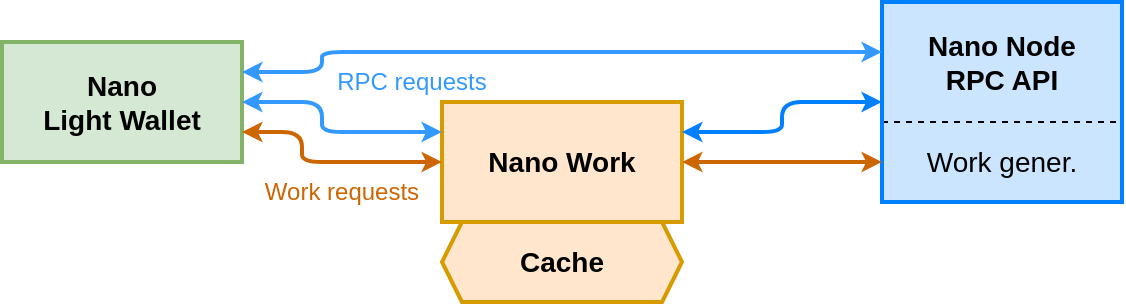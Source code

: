 <mxfile version="12.8.9" type="device"><diagram id="saH_-LZuVJFiZ7hKgsT0" name="Page-1"><mxGraphModel dx="652" dy="394" grid="1" gridSize="10" guides="1" tooltips="1" connect="1" arrows="1" fold="1" page="1" pageScale="1" pageWidth="850" pageHeight="1100" math="0" shadow="0"><root><mxCell id="0"/><mxCell id="1" parent="0"/><mxCell id="-jmQQmgz_aUjioNLDVrK-2" value="&lt;font style=&quot;font-size: 14px&quot;&gt;&lt;b&gt;Nano Node&lt;br&gt;RPC API&lt;br&gt;&lt;/b&gt;&lt;/font&gt;" style="rounded=0;whiteSpace=wrap;html=1;fillColor=#CCE5FF;strokeColor=none;" parent="1" vertex="1"><mxGeometry x="600" y="160" width="120" height="60" as="geometry"/></mxCell><mxCell id="-jmQQmgz_aUjioNLDVrK-3" value="&lt;font style=&quot;font-size: 14px&quot;&gt;Work gener.&lt;br&gt;&lt;/font&gt;" style="rounded=0;whiteSpace=wrap;html=1;fillColor=#CCE5FF;dashed=1;" parent="1" vertex="1"><mxGeometry x="600" y="220" width="120" height="40" as="geometry"/></mxCell><mxCell id="-jmQQmgz_aUjioNLDVrK-4" value="" style="rounded=0;whiteSpace=wrap;html=1;fillColor=none;strokeWidth=2;strokeColor=#007FFF;" parent="1" vertex="1"><mxGeometry x="600" y="160" width="120" height="100" as="geometry"/></mxCell><mxCell id="-jmQQmgz_aUjioNLDVrK-6" value="&lt;b&gt;&lt;font style=&quot;font-size: 14px&quot;&gt;Nano&lt;br&gt;Light Wallet&lt;br&gt;&lt;/font&gt;&lt;/b&gt;" style="rounded=0;whiteSpace=wrap;html=1;strokeWidth=2;fillColor=#d5e8d4;strokeColor=#82b366;" parent="1" vertex="1"><mxGeometry x="160" y="180" width="120" height="60" as="geometry"/></mxCell><mxCell id="-jmQQmgz_aUjioNLDVrK-7" value="" style="endArrow=classic;html=1;entryX=0;entryY=0.25;entryDx=0;entryDy=0;edgeStyle=elbowEdgeStyle;strokeColor=#3399FF;strokeWidth=2;startArrow=classic;startFill=1;endSize=4;startSize=4;exitX=1;exitY=0.25;exitDx=0;exitDy=0;" parent="1" source="-jmQQmgz_aUjioNLDVrK-6" target="-jmQQmgz_aUjioNLDVrK-4" edge="1"><mxGeometry width="50" height="50" relative="1" as="geometry"><mxPoint x="330" y="180" as="sourcePoint"/><mxPoint x="250" y="280" as="targetPoint"/><Array as="points"><mxPoint x="320" y="195"/></Array></mxGeometry></mxCell><mxCell id="-jmQQmgz_aUjioNLDVrK-8" value="&lt;div style=&quot;font-size: 14px&quot;&gt;&lt;b&gt;&lt;font style=&quot;font-size: 14px&quot;&gt;Nano Work&lt;br&gt;&lt;/font&gt;&lt;/b&gt;&lt;/div&gt;" style="rounded=0;whiteSpace=wrap;html=1;strokeColor=#d79b00;strokeWidth=2;fillColor=#ffe6cc;" parent="1" vertex="1"><mxGeometry x="380" y="210" width="120" height="60" as="geometry"/></mxCell><mxCell id="-jmQQmgz_aUjioNLDVrK-9" value="" style="endArrow=classic;html=1;strokeColor=#CC6600;strokeWidth=2;startArrow=classic;startFill=1;exitX=1;exitY=0.5;exitDx=0;exitDy=0;entryX=0;entryY=0.5;entryDx=0;entryDy=0;endSize=4;startSize=4;" parent="1" source="-jmQQmgz_aUjioNLDVrK-8" target="-jmQQmgz_aUjioNLDVrK-3" edge="1"><mxGeometry width="50" height="50" relative="1" as="geometry"><mxPoint x="120" y="340" as="sourcePoint"/><mxPoint x="570" y="310" as="targetPoint"/></mxGeometry></mxCell><mxCell id="-jmQQmgz_aUjioNLDVrK-10" value="" style="endArrow=classic;html=1;strokeColor=#CC6600;strokeWidth=2;startArrow=classic;startFill=1;entryX=0;entryY=0.5;entryDx=0;entryDy=0;endSize=4;startSize=4;edgeStyle=elbowEdgeStyle;exitX=1;exitY=0.75;exitDx=0;exitDy=0;" parent="1" source="-jmQQmgz_aUjioNLDVrK-6" target="-jmQQmgz_aUjioNLDVrK-8" edge="1"><mxGeometry width="50" height="50" relative="1" as="geometry"><mxPoint x="290" y="250" as="sourcePoint"/><mxPoint x="360" y="250" as="targetPoint"/><Array as="points"><mxPoint x="310" y="230"/></Array></mxGeometry></mxCell><mxCell id="-jmQQmgz_aUjioNLDVrK-11" value="&lt;b&gt;&lt;font style=&quot;font-size: 14px&quot;&gt;Cache&lt;/font&gt;&lt;/b&gt;" style="shape=hexagon;perimeter=hexagonPerimeter2;whiteSpace=wrap;html=1;strokeColor=#d79b00;strokeWidth=2;fillColor=#ffe6cc;size=0.083;" parent="1" vertex="1"><mxGeometry x="380" y="270" width="120" height="40" as="geometry"/></mxCell><mxCell id="-jmQQmgz_aUjioNLDVrK-12" value="&lt;font color=&quot;#3399FF&quot;&gt;RPC requests&lt;/font&gt;" style="text;html=1;strokeColor=none;fillColor=none;align=center;verticalAlign=middle;whiteSpace=wrap;rounded=0;" parent="1" vertex="1"><mxGeometry x="320" y="190" width="90" height="20" as="geometry"/></mxCell><mxCell id="-jmQQmgz_aUjioNLDVrK-13" value="&lt;font color=&quot;#CC6600&quot;&gt;Work requests&lt;/font&gt;" style="text;html=1;strokeColor=none;fillColor=none;align=center;verticalAlign=middle;whiteSpace=wrap;rounded=0;" parent="1" vertex="1"><mxGeometry x="280" y="245" width="100" height="20" as="geometry"/></mxCell><mxCell id="dS0N-105ZDc6hOrQsURb-1" value="" style="endArrow=classic;html=1;entryX=0;entryY=0.25;entryDx=0;entryDy=0;edgeStyle=elbowEdgeStyle;strokeColor=#3399FF;strokeWidth=2;startArrow=classic;startFill=1;endSize=4;startSize=4;exitX=1;exitY=0.5;exitDx=0;exitDy=0;endFill=1;" edge="1" parent="1" source="-jmQQmgz_aUjioNLDVrK-6" target="-jmQQmgz_aUjioNLDVrK-8"><mxGeometry width="50" height="50" relative="1" as="geometry"><mxPoint x="290.0" y="205" as="sourcePoint"/><mxPoint x="610" y="200" as="targetPoint"/><Array as="points"><mxPoint x="320" y="220"/></Array></mxGeometry></mxCell><mxCell id="dS0N-105ZDc6hOrQsURb-2" value="" style="endArrow=classic;html=1;entryX=1;entryY=0.25;entryDx=0;entryDy=0;strokeColor=#007FFF;strokeWidth=2;startArrow=classic;startFill=1;endSize=4;startSize=4;exitX=0;exitY=0.5;exitDx=0;exitDy=0;endFill=1;edgeStyle=elbowEdgeStyle;" edge="1" parent="1" source="-jmQQmgz_aUjioNLDVrK-4" target="-jmQQmgz_aUjioNLDVrK-8"><mxGeometry width="50" height="50" relative="1" as="geometry"><mxPoint x="290.0" y="220" as="sourcePoint"/><mxPoint x="390" y="235" as="targetPoint"/></mxGeometry></mxCell></root></mxGraphModel></diagram></mxfile>
